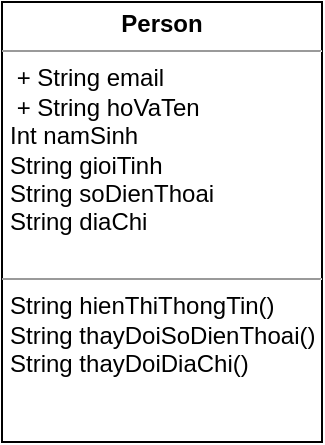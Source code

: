 <mxfile version="21.8.2" type="github">
  <diagram name="Page-1" id="XyqDMugZgnEbgbt_cLhM">
    <mxGraphModel dx="1042" dy="569" grid="1" gridSize="10" guides="1" tooltips="1" connect="1" arrows="1" fold="1" page="1" pageScale="1" pageWidth="850" pageHeight="1100" math="0" shadow="0">
      <root>
        <mxCell id="0" />
        <mxCell id="1" parent="0" />
        <mxCell id="mtYMPltPAbwPVgCaOk68-3" value="&lt;p style=&quot;margin:0px;margin-top:4px;text-align:center;&quot;&gt;&lt;b&gt;Person&lt;/b&gt;&lt;/p&gt;&lt;hr size=&quot;1&quot;&gt;&lt;p style=&quot;margin:0px;margin-left:4px;&quot;&gt;&amp;nbsp;+ String email&lt;/p&gt;&lt;p style=&quot;margin:0px;margin-left:4px;&quot;&gt;&amp;nbsp;+ String hoVaTen&lt;/p&gt;&lt;p style=&quot;margin:0px;margin-left:4px;&quot;&gt;Int namSinh&lt;/p&gt;&lt;p style=&quot;margin:0px;margin-left:4px;&quot;&gt;String gioiTinh&lt;/p&gt;&lt;p style=&quot;margin:0px;margin-left:4px;&quot;&gt;String soDienThoai&lt;/p&gt;&lt;p style=&quot;margin:0px;margin-left:4px;&quot;&gt;String diaChi&lt;/p&gt;&lt;p style=&quot;margin:0px;margin-left:4px;&quot;&gt;&lt;br&gt;&lt;/p&gt;&lt;hr size=&quot;1&quot;&gt;&lt;p style=&quot;margin:0px;margin-left:4px;&quot;&gt;String hienThiThongTin()&lt;/p&gt;&lt;p style=&quot;margin:0px;margin-left:4px;&quot;&gt;String thayDoiSoDienThoai()&lt;/p&gt;&lt;p style=&quot;margin:0px;margin-left:4px;&quot;&gt;String thayDoiDiaChi()&lt;/p&gt;" style="verticalAlign=top;align=left;overflow=fill;fontSize=12;fontFamily=Helvetica;html=1;whiteSpace=wrap;" vertex="1" parent="1">
          <mxGeometry x="330" y="160" width="160" height="220" as="geometry" />
        </mxCell>
      </root>
    </mxGraphModel>
  </diagram>
</mxfile>
